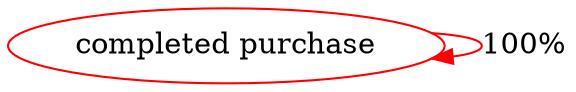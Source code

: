 digraph {
	"completed purchase" [label="completed purchase" color=red shape=oval]
	"completed purchase" [label="completed purchase" color=red shape=oval]
	"completed purchase" -> "completed purchase" [label="100%" color=red shape=oval]
}
